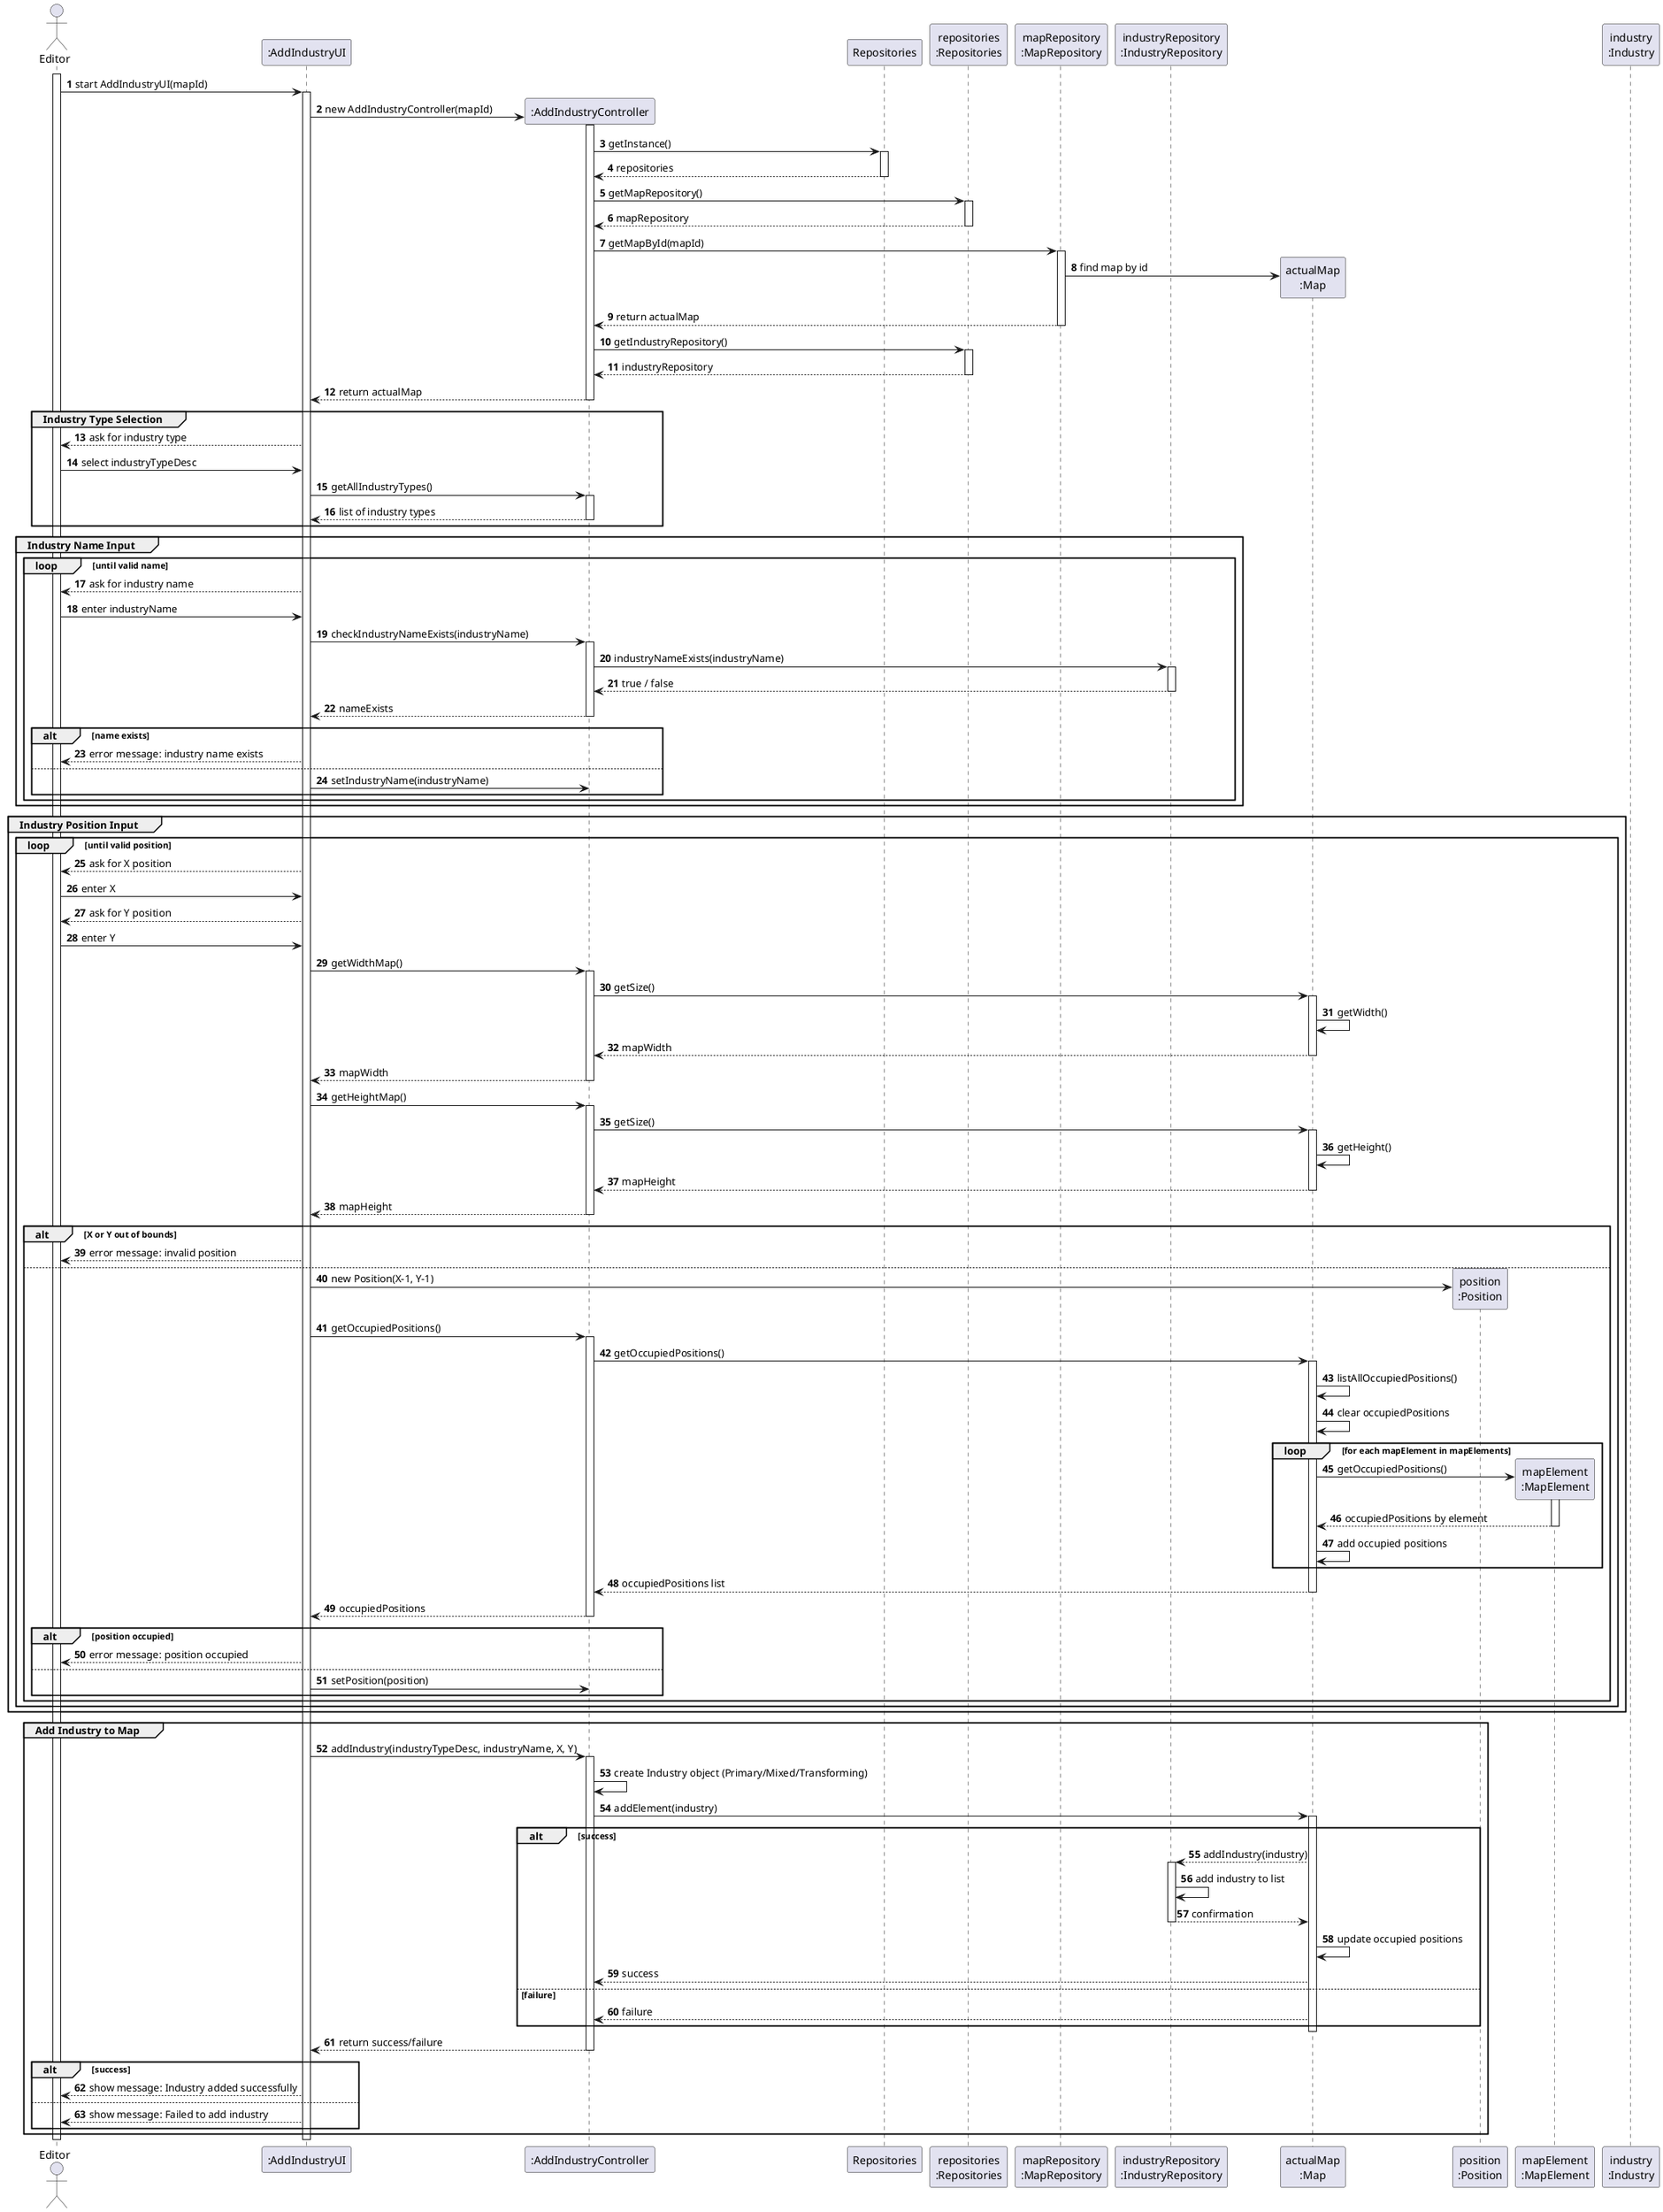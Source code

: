 @startuml
skinparam packageStyle rectangle
skinparam shadowing false
skinparam linetype ortho
autonumber

actor "Editor" as EDT
participant ":AddIndustryUI" as UI
participant ":AddIndustryController" as CTRL
participant "Repositories" as REPOS
participant "repositories\n:Repositories" as REPOS_SINGLETON
participant "mapRepository\n:MapRepository" as MAP_REPO
participant "industryRepository\n:IndustryRepository" as IND_REPO
participant "actualMap\n:Map" as MAP
participant "position\n:Position" as POS
participant "mapElement\n:MapElement" as MAP_ELEM
participant "industry\n:Industry" as IND

activate EDT
    EDT -> UI : start AddIndustryUI(mapId)
    activate UI
    UI -> CTRL** : new AddIndustryController(mapId)
    activate CTRL

    CTRL -> REPOS : getInstance()
    activate REPOS
    REPOS --> CTRL : repositories
    deactivate REPOS

    CTRL -> REPOS_SINGLETON : getMapRepository()
    activate REPOS_SINGLETON
    REPOS_SINGLETON --> CTRL : mapRepository
    deactivate REPOS_SINGLETON

    CTRL -> MAP_REPO : getMapById(mapId)
    activate MAP_REPO
    MAP_REPO -> MAP** : find map by id
    MAP_REPO --> CTRL : return actualMap
    deactivate MAP_REPO

    CTRL -> REPOS_SINGLETON : getIndustryRepository()
    activate REPOS_SINGLETON
    REPOS_SINGLETON --> CTRL : industryRepository
    deactivate REPOS_SINGLETON

    CTRL --> UI : return actualMap
    deactivate CTRL

    group Industry Type Selection
        UI --> EDT : ask for industry type
        EDT -> UI : select industryTypeDesc
        UI -> CTRL : getAllIndustryTypes()
        activate CTRL
        CTRL --> UI : list of industry types
        deactivate CTRL
    end

    group Industry Name Input
        loop until valid name
            UI --> EDT : ask for industry name
            EDT -> UI : enter industryName
            UI -> CTRL : checkIndustryNameExists(industryName)
            activate CTRL
                CTRL -> IND_REPO : industryNameExists(industryName)
                activate IND_REPO
                IND_REPO --> CTRL : true / false
                deactivate IND_REPO
            CTRL --> UI : nameExists
            deactivate CTRL
            alt name exists
                UI --> EDT : error message: industry name exists
            else
                UI -> CTRL : setIndustryName(industryName)
            end
        end
    end

    group Industry Position Input
        loop until valid position
            UI --> EDT : ask for X position
            EDT -> UI : enter X
            UI --> EDT : ask for Y position
            EDT -> UI : enter Y
            UI -> CTRL : getWidthMap()
            activate CTRL
                CTRL -> MAP : getSize()
                activate MAP
                    MAP -> MAP : getWidth()
                    MAP --> CTRL : mapWidth
                deactivate MAP
                CTRL --> UI : mapWidth
            deactivate CTRL
            UI -> CTRL : getHeightMap()
            activate CTRL
                CTRL -> MAP : getSize()
                activate MAP
                    MAP -> MAP : getHeight()
                    MAP --> CTRL : mapHeight
                deactivate MAP
                CTRL --> UI : mapHeight
            deactivate CTRL
            alt X or Y out of bounds
                UI --> EDT : error message: invalid position
            else
                UI -> POS** : new Position(X-1, Y-1)
                UI -> CTRL : getOccupiedPositions()
                activate CTRL
                    CTRL -> MAP : getOccupiedPositions()
                    activate MAP
                        MAP -> MAP : listAllOccupiedPositions()
                        MAP -> MAP : clear occupiedPositions
                        loop for each mapElement in mapElements
                            MAP -> MAP_ELEM** : getOccupiedPositions()
                            activate MAP_ELEM
                                MAP_ELEM --> MAP : occupiedPositions by element
                            deactivate MAP_ELEM
                            MAP -> MAP : add occupied positions
                        end
                        MAP --> CTRL : occupiedPositions list
                    deactivate MAP
                    CTRL --> UI : occupiedPositions
                deactivate CTRL
                alt position occupied
                    UI --> EDT : error message: position occupied
                else
                    UI -> CTRL : setPosition(position)
                end
            end
        end
    end

    group Add Industry to Map
        UI -> CTRL : addIndustry(industryTypeDesc, industryName, X, Y)
        activate CTRL
            CTRL -> CTRL : create Industry object (Primary/Mixed/Transforming)
            CTRL -> MAP : addElement(industry)
            activate MAP
                alt success
                    MAP --> IND_REPO : addIndustry(industry)
                    activate IND_REPO
                        IND_REPO -> IND_REPO : add industry to list
                        IND_REPO --> MAP : confirmation
                    deactivate IND_REPO
                    MAP -> MAP : update occupied positions
                    MAP --> CTRL : success
                else failure
                    MAP --> CTRL : failure
                end
            deactivate MAP
            CTRL --> UI : return success/failure
        deactivate CTRL

        alt success
            UI --> EDT : show message: Industry added successfully
        else
            UI --> EDT : show message: Failed to add industry
        end
    end

deactivate UI
deactivate EDT
@enduml
